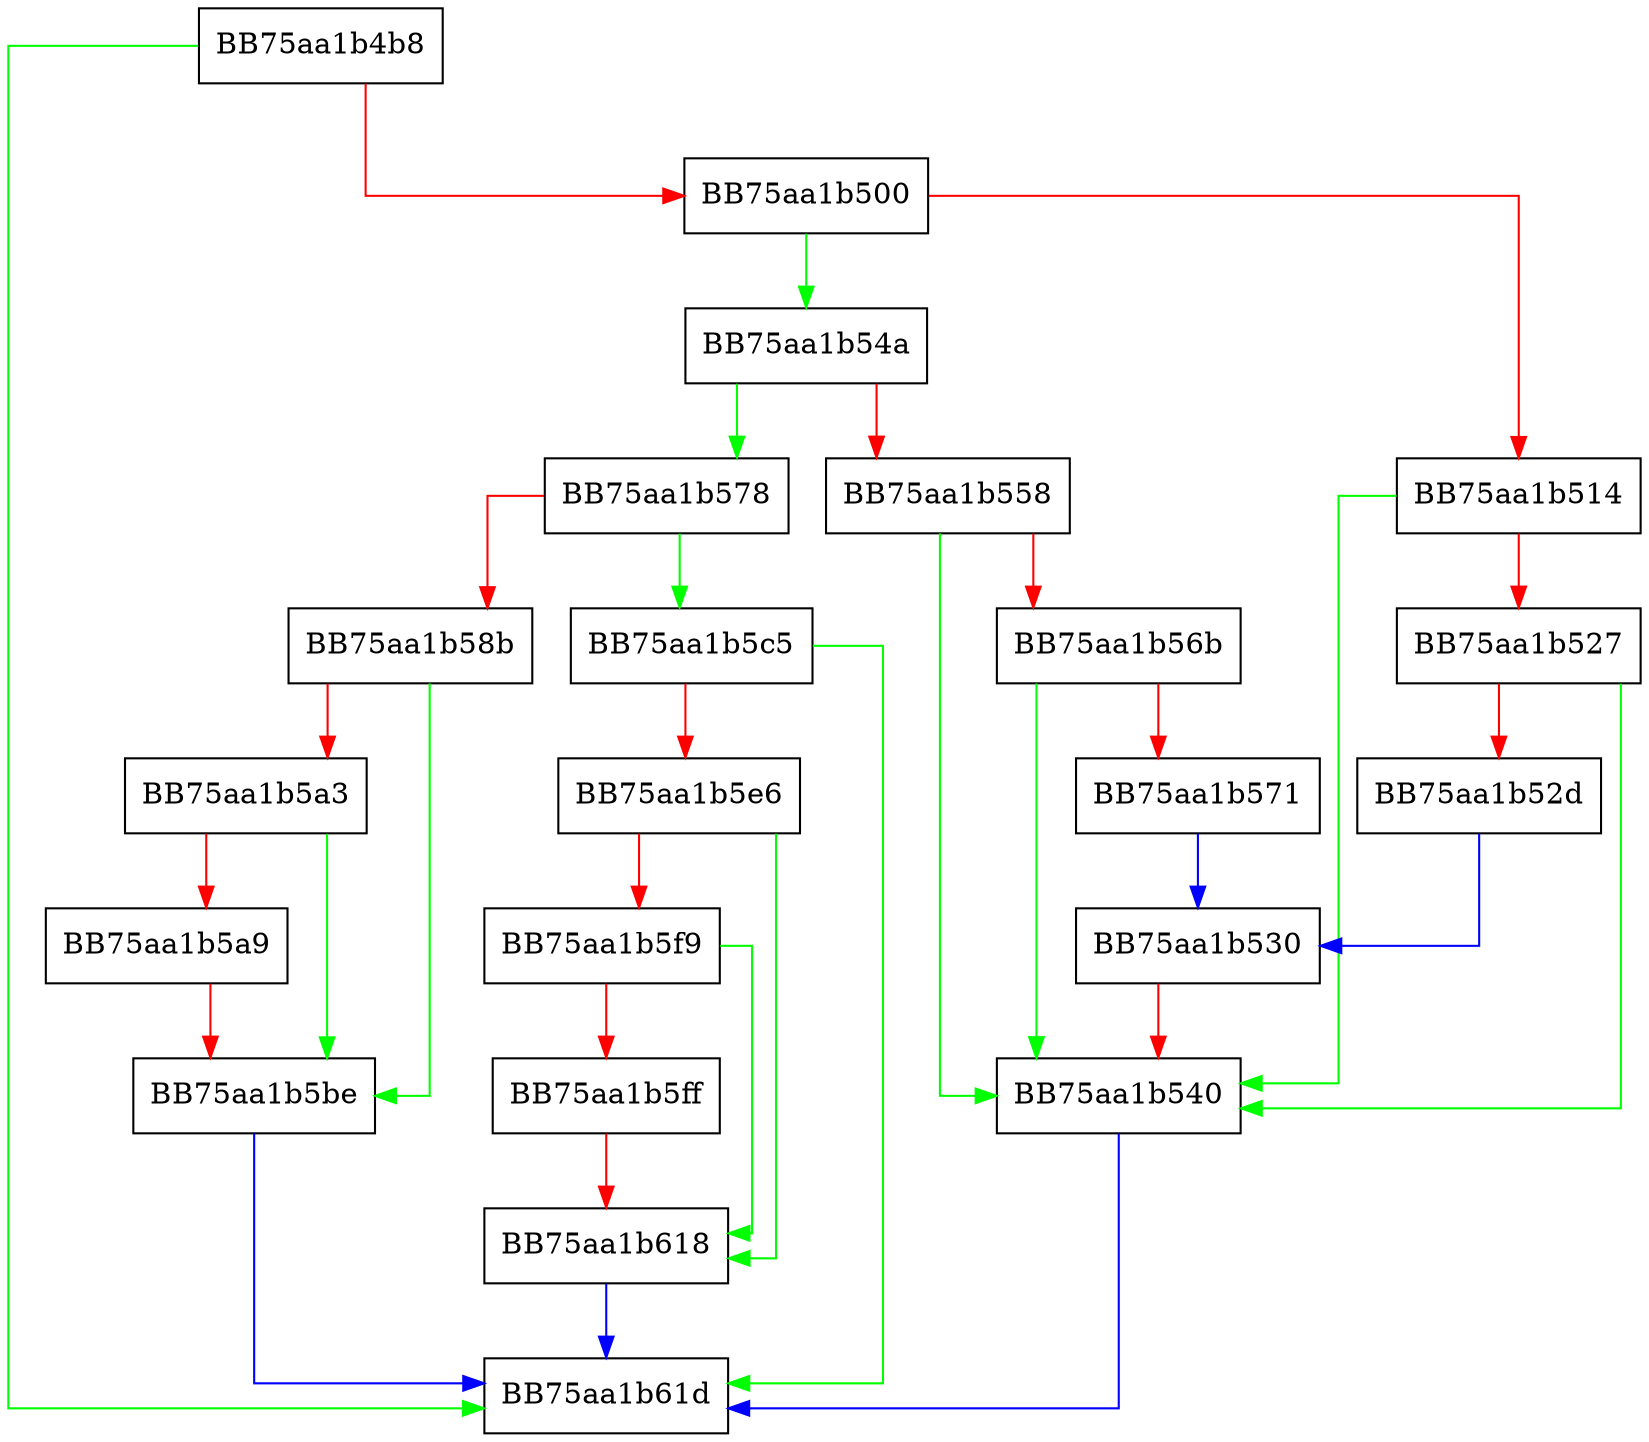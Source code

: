 digraph WriteFileHeader {
  node [shape="box"];
  graph [splines=ortho];
  BB75aa1b4b8 -> BB75aa1b61d [color="green"];
  BB75aa1b4b8 -> BB75aa1b500 [color="red"];
  BB75aa1b500 -> BB75aa1b54a [color="green"];
  BB75aa1b500 -> BB75aa1b514 [color="red"];
  BB75aa1b514 -> BB75aa1b540 [color="green"];
  BB75aa1b514 -> BB75aa1b527 [color="red"];
  BB75aa1b527 -> BB75aa1b540 [color="green"];
  BB75aa1b527 -> BB75aa1b52d [color="red"];
  BB75aa1b52d -> BB75aa1b530 [color="blue"];
  BB75aa1b530 -> BB75aa1b540 [color="red"];
  BB75aa1b540 -> BB75aa1b61d [color="blue"];
  BB75aa1b54a -> BB75aa1b578 [color="green"];
  BB75aa1b54a -> BB75aa1b558 [color="red"];
  BB75aa1b558 -> BB75aa1b540 [color="green"];
  BB75aa1b558 -> BB75aa1b56b [color="red"];
  BB75aa1b56b -> BB75aa1b540 [color="green"];
  BB75aa1b56b -> BB75aa1b571 [color="red"];
  BB75aa1b571 -> BB75aa1b530 [color="blue"];
  BB75aa1b578 -> BB75aa1b5c5 [color="green"];
  BB75aa1b578 -> BB75aa1b58b [color="red"];
  BB75aa1b58b -> BB75aa1b5be [color="green"];
  BB75aa1b58b -> BB75aa1b5a3 [color="red"];
  BB75aa1b5a3 -> BB75aa1b5be [color="green"];
  BB75aa1b5a3 -> BB75aa1b5a9 [color="red"];
  BB75aa1b5a9 -> BB75aa1b5be [color="red"];
  BB75aa1b5be -> BB75aa1b61d [color="blue"];
  BB75aa1b5c5 -> BB75aa1b61d [color="green"];
  BB75aa1b5c5 -> BB75aa1b5e6 [color="red"];
  BB75aa1b5e6 -> BB75aa1b618 [color="green"];
  BB75aa1b5e6 -> BB75aa1b5f9 [color="red"];
  BB75aa1b5f9 -> BB75aa1b618 [color="green"];
  BB75aa1b5f9 -> BB75aa1b5ff [color="red"];
  BB75aa1b5ff -> BB75aa1b618 [color="red"];
  BB75aa1b618 -> BB75aa1b61d [color="blue"];
}